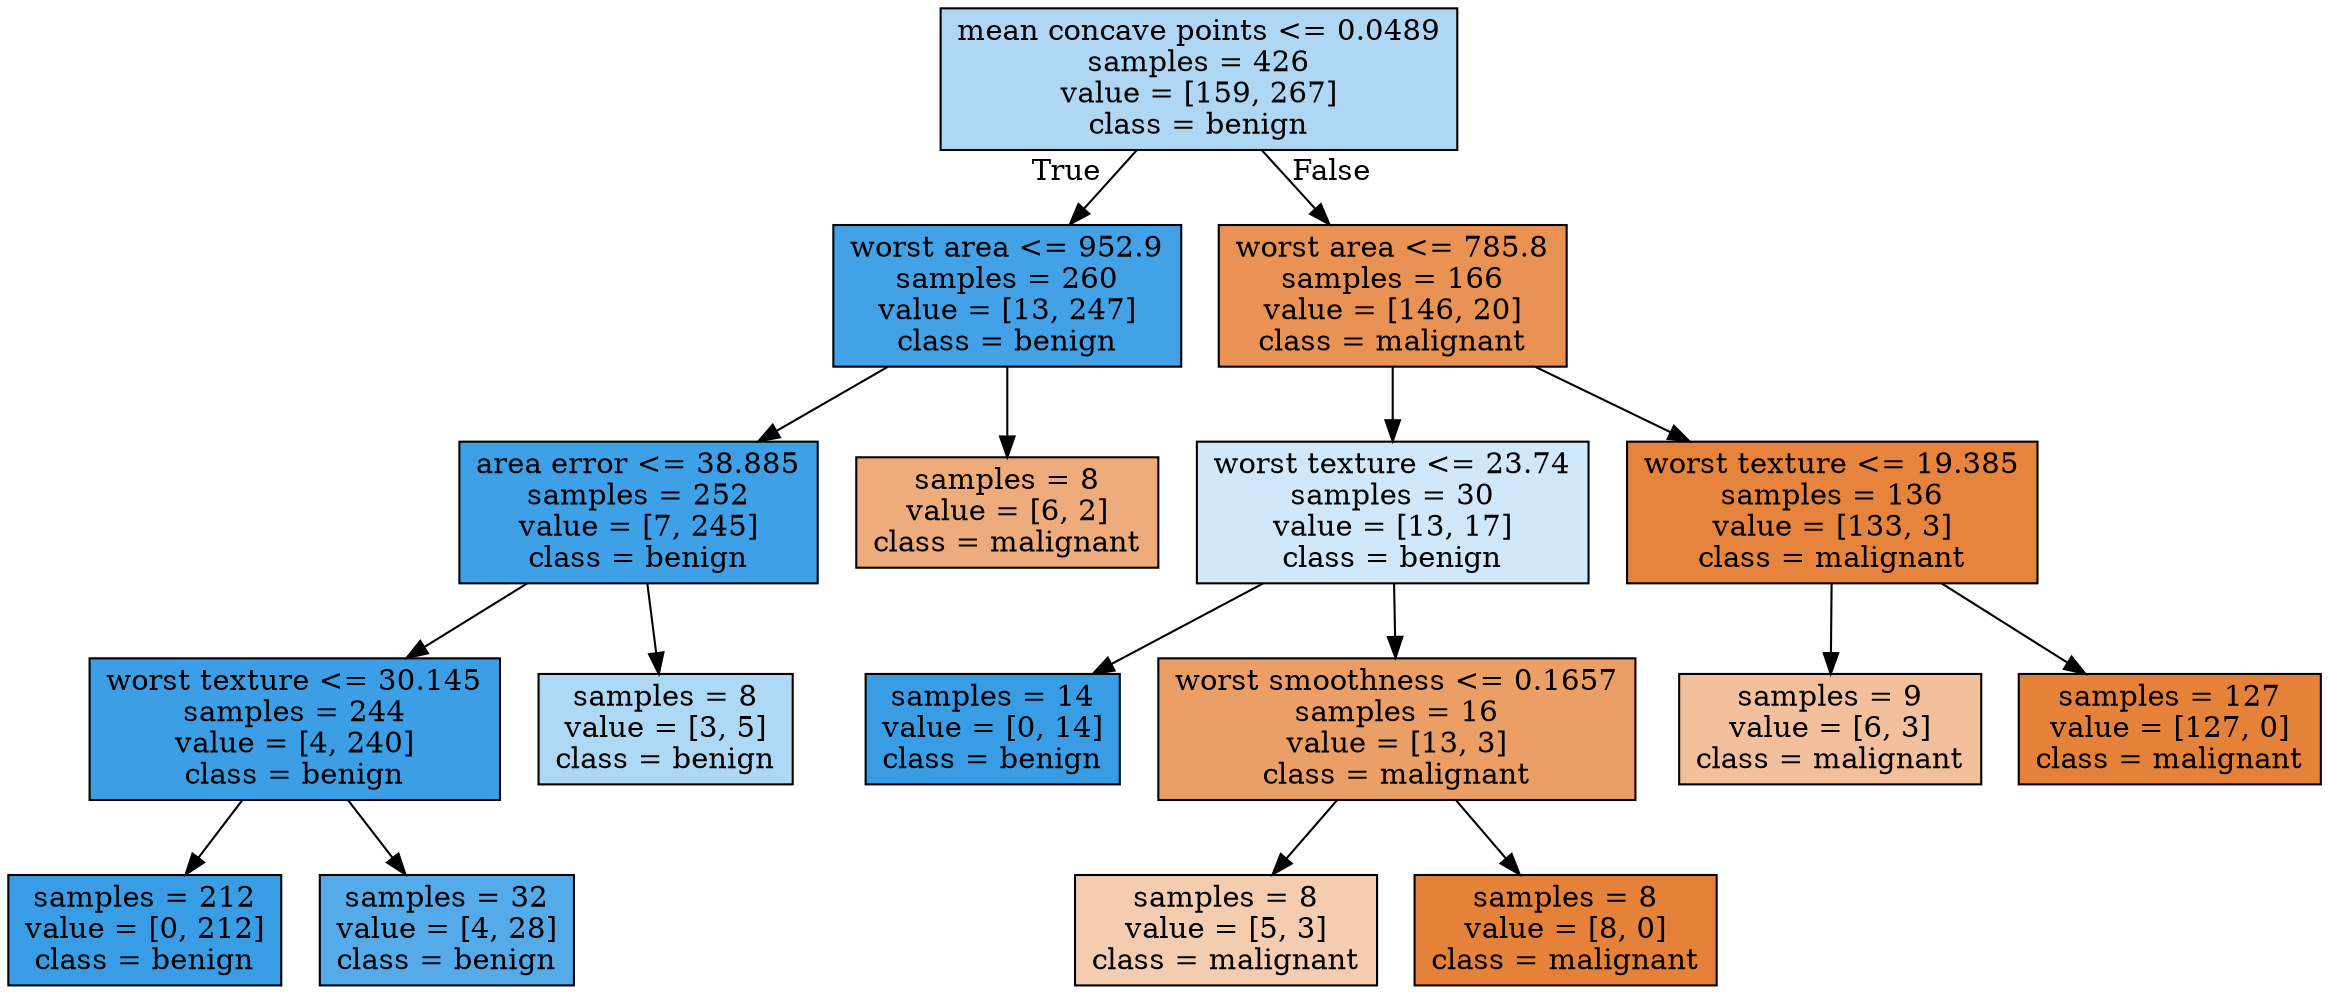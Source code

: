 digraph Tree {
node [shape=box, style="filled", color="black"] ;
0 [label="mean concave points <= 0.0489\nsamples = 426\nvalue = [159, 267]\nclass = benign", fillcolor="#399de567"] ;
1 [label="worst area <= 952.9\nsamples = 260\nvalue = [13, 247]\nclass = benign", fillcolor="#399de5f2"] ;
0 -> 1 [labeldistance=2.5, labelangle=45, headlabel="True"] ;
2 [label="area error <= 38.885\nsamples = 252\nvalue = [7, 245]\nclass = benign", fillcolor="#399de5f8"] ;
1 -> 2 ;
3 [label="worst texture <= 30.145\nsamples = 244\nvalue = [4, 240]\nclass = benign", fillcolor="#399de5fb"] ;
2 -> 3 ;
4 [label="samples = 212\nvalue = [0, 212]\nclass = benign", fillcolor="#399de5ff"] ;
3 -> 4 ;
5 [label="samples = 32\nvalue = [4, 28]\nclass = benign", fillcolor="#399de5db"] ;
3 -> 5 ;
6 [label="samples = 8\nvalue = [3, 5]\nclass = benign", fillcolor="#399de566"] ;
2 -> 6 ;
7 [label="samples = 8\nvalue = [6, 2]\nclass = malignant", fillcolor="#e58139aa"] ;
1 -> 7 ;
8 [label="worst area <= 785.8\nsamples = 166\nvalue = [146, 20]\nclass = malignant", fillcolor="#e58139dc"] ;
0 -> 8 [labeldistance=2.5, labelangle=-45, headlabel="False"] ;
9 [label="worst texture <= 23.74\nsamples = 30\nvalue = [13, 17]\nclass = benign", fillcolor="#399de53c"] ;
8 -> 9 ;
10 [label="samples = 14\nvalue = [0, 14]\nclass = benign", fillcolor="#399de5ff"] ;
9 -> 10 ;
11 [label="worst smoothness <= 0.1657\nsamples = 16\nvalue = [13, 3]\nclass = malignant", fillcolor="#e58139c4"] ;
9 -> 11 ;
12 [label="samples = 8\nvalue = [5, 3]\nclass = malignant", fillcolor="#e5813966"] ;
11 -> 12 ;
13 [label="samples = 8\nvalue = [8, 0]\nclass = malignant", fillcolor="#e58139ff"] ;
11 -> 13 ;
14 [label="worst texture <= 19.385\nsamples = 136\nvalue = [133, 3]\nclass = malignant", fillcolor="#e58139f9"] ;
8 -> 14 ;
15 [label="samples = 9\nvalue = [6, 3]\nclass = malignant", fillcolor="#e581397f"] ;
14 -> 15 ;
16 [label="samples = 127\nvalue = [127, 0]\nclass = malignant", fillcolor="#e58139ff"] ;
14 -> 16 ;
}